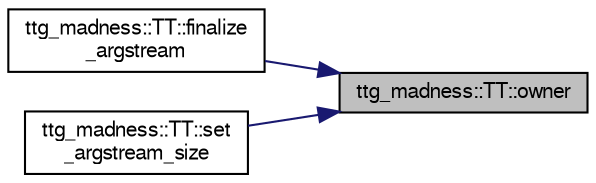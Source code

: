 digraph "ttg_madness::TT::owner"
{
 // LATEX_PDF_SIZE
  edge [fontname="FreeSans",fontsize="10",labelfontname="FreeSans",labelfontsize="10"];
  node [fontname="FreeSans",fontsize="10",shape=record];
  rankdir="RL";
  Node1 [label="ttg_madness::TT::owner",height=0.2,width=0.4,color="black", fillcolor="grey75", style="filled", fontcolor="black",tooltip=" "];
  Node1 -> Node2 [dir="back",color="midnightblue",fontsize="10",style="solid",fontname="FreeSans"];
  Node2 [label="ttg_madness::TT::finalize\l_argstream",height=0.2,width=0.4,color="black", fillcolor="white", style="filled",URL="$classttg__madness_1_1_t_t.html#a1401775201b8605f07f5148d0b4725c9",tooltip="finalizes stream for input i"];
  Node1 -> Node3 [dir="back",color="midnightblue",fontsize="10",style="solid",fontname="FreeSans"];
  Node3 [label="ttg_madness::TT::set\l_argstream_size",height=0.2,width=0.4,color="black", fillcolor="white", style="filled",URL="$classttg__madness_1_1_t_t.html#a9e535c7f92491bcea5fdefc55110a1f3",tooltip=" "];
}
